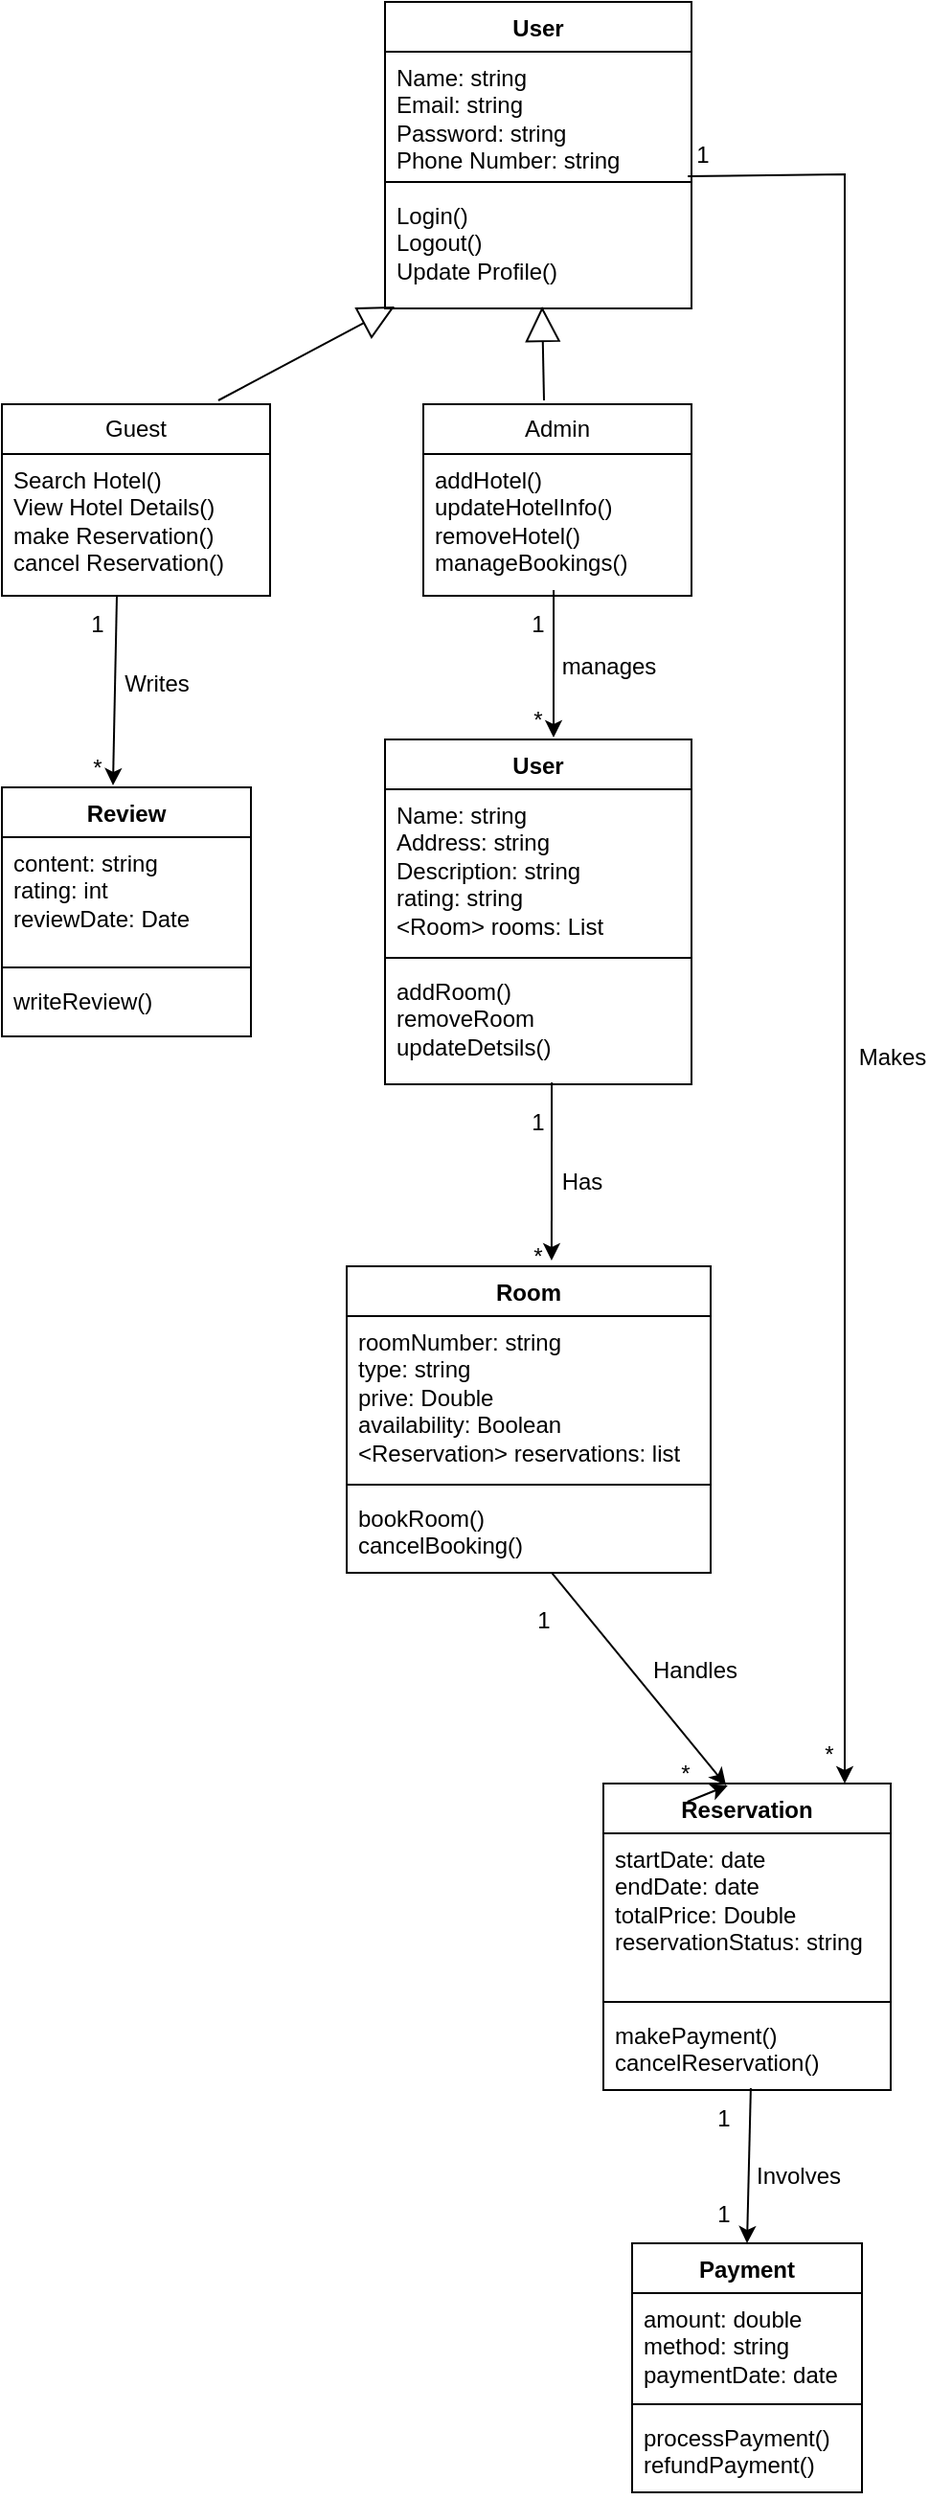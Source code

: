 <mxfile version="24.7.17">
  <diagram name="Page-1" id="dLTZDevieNo6xDAtqwWU">
    <mxGraphModel dx="228" dy="727" grid="1" gridSize="10" guides="1" tooltips="1" connect="1" arrows="1" fold="1" page="1" pageScale="1" pageWidth="827" pageHeight="1169" math="0" shadow="0">
      <root>
        <mxCell id="0" />
        <mxCell id="1" parent="0" />
        <mxCell id="u2v2uXFunYYJP0dPFG6D-1" value="User" style="swimlane;fontStyle=1;align=center;verticalAlign=top;childLayout=stackLayout;horizontal=1;startSize=26;horizontalStack=0;resizeParent=1;resizeParentMax=0;resizeLast=0;collapsible=1;marginBottom=0;whiteSpace=wrap;html=1;" vertex="1" parent="1">
          <mxGeometry x="300" y="110" width="160" height="160" as="geometry">
            <mxRectangle x="300" y="110" width="70" height="30" as="alternateBounds" />
          </mxGeometry>
        </mxCell>
        <mxCell id="u2v2uXFunYYJP0dPFG6D-2" value="Name: string&lt;div&gt;Email: string&lt;/div&gt;&lt;div&gt;Password: string&lt;/div&gt;&lt;div&gt;Phone Number: string&lt;/div&gt;" style="text;strokeColor=none;fillColor=none;align=left;verticalAlign=top;spacingLeft=4;spacingRight=4;overflow=hidden;rotatable=0;points=[[0,0.5],[1,0.5]];portConstraint=eastwest;whiteSpace=wrap;html=1;" vertex="1" parent="u2v2uXFunYYJP0dPFG6D-1">
          <mxGeometry y="26" width="160" height="64" as="geometry" />
        </mxCell>
        <mxCell id="u2v2uXFunYYJP0dPFG6D-3" value="" style="line;strokeWidth=1;fillColor=none;align=left;verticalAlign=middle;spacingTop=-1;spacingLeft=3;spacingRight=3;rotatable=0;labelPosition=right;points=[];portConstraint=eastwest;strokeColor=inherit;" vertex="1" parent="u2v2uXFunYYJP0dPFG6D-1">
          <mxGeometry y="90" width="160" height="8" as="geometry" />
        </mxCell>
        <mxCell id="u2v2uXFunYYJP0dPFG6D-4" value="Login()&lt;div&gt;Logout()&lt;/div&gt;&lt;div&gt;Update Profile()&lt;/div&gt;" style="text;strokeColor=none;fillColor=none;align=left;verticalAlign=top;spacingLeft=4;spacingRight=4;overflow=hidden;rotatable=0;points=[[0,0.5],[1,0.5]];portConstraint=eastwest;whiteSpace=wrap;html=1;" vertex="1" parent="u2v2uXFunYYJP0dPFG6D-1">
          <mxGeometry y="98" width="160" height="62" as="geometry" />
        </mxCell>
        <mxCell id="u2v2uXFunYYJP0dPFG6D-13" value="Guest" style="swimlane;fontStyle=0;childLayout=stackLayout;horizontal=1;startSize=26;fillColor=none;horizontalStack=0;resizeParent=1;resizeParentMax=0;resizeLast=0;collapsible=1;marginBottom=0;whiteSpace=wrap;html=1;" vertex="1" parent="1">
          <mxGeometry x="100" y="320" width="140" height="100" as="geometry" />
        </mxCell>
        <mxCell id="u2v2uXFunYYJP0dPFG6D-14" value="Search Hotel()&lt;div&gt;View Hotel Details()&lt;/div&gt;&lt;div&gt;make Reservation()&lt;/div&gt;&lt;div&gt;cancel Reservation()&lt;/div&gt;" style="text;strokeColor=none;fillColor=none;align=left;verticalAlign=top;spacingLeft=4;spacingRight=4;overflow=hidden;rotatable=0;points=[[0,0.5],[1,0.5]];portConstraint=eastwest;whiteSpace=wrap;html=1;" vertex="1" parent="u2v2uXFunYYJP0dPFG6D-13">
          <mxGeometry y="26" width="140" height="74" as="geometry" />
        </mxCell>
        <mxCell id="u2v2uXFunYYJP0dPFG6D-17" value="Admin" style="swimlane;fontStyle=0;childLayout=stackLayout;horizontal=1;startSize=26;fillColor=none;horizontalStack=0;resizeParent=1;resizeParentMax=0;resizeLast=0;collapsible=1;marginBottom=0;whiteSpace=wrap;html=1;" vertex="1" parent="1">
          <mxGeometry x="320" y="320" width="140" height="100" as="geometry" />
        </mxCell>
        <mxCell id="u2v2uXFunYYJP0dPFG6D-18" value="addHotel()&lt;div&gt;updateHotelInfo()&lt;/div&gt;&lt;div&gt;removeHotel()&lt;/div&gt;&lt;div&gt;manageBookings()&lt;/div&gt;" style="text;strokeColor=none;fillColor=none;align=left;verticalAlign=top;spacingLeft=4;spacingRight=4;overflow=hidden;rotatable=0;points=[[0,0.5],[1,0.5]];portConstraint=eastwest;whiteSpace=wrap;html=1;" vertex="1" parent="u2v2uXFunYYJP0dPFG6D-17">
          <mxGeometry y="26" width="140" height="74" as="geometry" />
        </mxCell>
        <mxCell id="u2v2uXFunYYJP0dPFG6D-23" value="" style="endArrow=classic;html=1;rounded=0;entryX=0.446;entryY=-0.008;entryDx=0;entryDy=0;entryPerimeter=0;" edge="1" parent="1" target="u2v2uXFunYYJP0dPFG6D-33">
          <mxGeometry width="50" height="50" relative="1" as="geometry">
            <mxPoint x="160" y="420" as="sourcePoint" />
            <mxPoint x="285.06" y="499.998" as="targetPoint" />
            <Array as="points" />
          </mxGeometry>
        </mxCell>
        <mxCell id="u2v2uXFunYYJP0dPFG6D-24" value="User" style="swimlane;fontStyle=1;align=center;verticalAlign=top;childLayout=stackLayout;horizontal=1;startSize=26;horizontalStack=0;resizeParent=1;resizeParentMax=0;resizeLast=0;collapsible=1;marginBottom=0;whiteSpace=wrap;html=1;" vertex="1" parent="1">
          <mxGeometry x="300" y="495" width="160" height="180" as="geometry">
            <mxRectangle x="300" y="110" width="70" height="30" as="alternateBounds" />
          </mxGeometry>
        </mxCell>
        <mxCell id="u2v2uXFunYYJP0dPFG6D-25" value="Name: string&lt;div&gt;Address: string&lt;/div&gt;&lt;div&gt;Description: string&lt;/div&gt;&lt;div&gt;rating: string&lt;/div&gt;&lt;div&gt;&amp;lt;Room&amp;gt; rooms: List&lt;/div&gt;" style="text;strokeColor=none;fillColor=none;align=left;verticalAlign=top;spacingLeft=4;spacingRight=4;overflow=hidden;rotatable=0;points=[[0,0.5],[1,0.5]];portConstraint=eastwest;whiteSpace=wrap;html=1;" vertex="1" parent="u2v2uXFunYYJP0dPFG6D-24">
          <mxGeometry y="26" width="160" height="84" as="geometry" />
        </mxCell>
        <mxCell id="u2v2uXFunYYJP0dPFG6D-26" value="" style="line;strokeWidth=1;fillColor=none;align=left;verticalAlign=middle;spacingTop=-1;spacingLeft=3;spacingRight=3;rotatable=0;labelPosition=right;points=[];portConstraint=eastwest;strokeColor=inherit;" vertex="1" parent="u2v2uXFunYYJP0dPFG6D-24">
          <mxGeometry y="110" width="160" height="8" as="geometry" />
        </mxCell>
        <mxCell id="u2v2uXFunYYJP0dPFG6D-27" value="addRoom()&lt;div&gt;removeRoom&lt;/div&gt;&lt;div&gt;updateDetsils()&lt;/div&gt;" style="text;strokeColor=none;fillColor=none;align=left;verticalAlign=top;spacingLeft=4;spacingRight=4;overflow=hidden;rotatable=0;points=[[0,0.5],[1,0.5]];portConstraint=eastwest;whiteSpace=wrap;html=1;" vertex="1" parent="u2v2uXFunYYJP0dPFG6D-24">
          <mxGeometry y="118" width="160" height="62" as="geometry" />
        </mxCell>
        <mxCell id="u2v2uXFunYYJP0dPFG6D-33" value="Review" style="swimlane;fontStyle=1;align=center;verticalAlign=top;childLayout=stackLayout;horizontal=1;startSize=26;horizontalStack=0;resizeParent=1;resizeParentMax=0;resizeLast=0;collapsible=1;marginBottom=0;whiteSpace=wrap;html=1;" vertex="1" parent="1">
          <mxGeometry x="100" y="520" width="130" height="130" as="geometry">
            <mxRectangle x="300" y="110" width="70" height="30" as="alternateBounds" />
          </mxGeometry>
        </mxCell>
        <mxCell id="u2v2uXFunYYJP0dPFG6D-34" value="content: string&lt;div&gt;rating: int&lt;/div&gt;&lt;div&gt;reviewDate: Date&lt;/div&gt;" style="text;strokeColor=none;fillColor=none;align=left;verticalAlign=top;spacingLeft=4;spacingRight=4;overflow=hidden;rotatable=0;points=[[0,0.5],[1,0.5]];portConstraint=eastwest;whiteSpace=wrap;html=1;" vertex="1" parent="u2v2uXFunYYJP0dPFG6D-33">
          <mxGeometry y="26" width="130" height="64" as="geometry" />
        </mxCell>
        <mxCell id="u2v2uXFunYYJP0dPFG6D-35" value="" style="line;strokeWidth=1;fillColor=none;align=left;verticalAlign=middle;spacingTop=-1;spacingLeft=3;spacingRight=3;rotatable=0;labelPosition=right;points=[];portConstraint=eastwest;strokeColor=inherit;" vertex="1" parent="u2v2uXFunYYJP0dPFG6D-33">
          <mxGeometry y="90" width="130" height="8" as="geometry" />
        </mxCell>
        <mxCell id="u2v2uXFunYYJP0dPFG6D-36" value="writeReview()" style="text;strokeColor=none;fillColor=none;align=left;verticalAlign=top;spacingLeft=4;spacingRight=4;overflow=hidden;rotatable=0;points=[[0,0.5],[1,0.5]];portConstraint=eastwest;whiteSpace=wrap;html=1;" vertex="1" parent="u2v2uXFunYYJP0dPFG6D-33">
          <mxGeometry y="98" width="130" height="32" as="geometry" />
        </mxCell>
        <mxCell id="u2v2uXFunYYJP0dPFG6D-37" value="" style="endArrow=block;endSize=16;endFill=0;html=1;rounded=0;entryX=0.031;entryY=0.984;entryDx=0;entryDy=0;exitX=0.807;exitY=-0.02;exitDx=0;exitDy=0;exitPerimeter=0;entryPerimeter=0;" edge="1" parent="1" source="u2v2uXFunYYJP0dPFG6D-13" target="u2v2uXFunYYJP0dPFG6D-4">
          <mxGeometry width="160" relative="1" as="geometry">
            <mxPoint x="150" y="280" as="sourcePoint" />
            <mxPoint x="310" y="280" as="targetPoint" />
          </mxGeometry>
        </mxCell>
        <mxCell id="u2v2uXFunYYJP0dPFG6D-38" value="" style="endArrow=block;endSize=16;endFill=0;html=1;rounded=0;entryX=0.031;entryY=0.984;entryDx=0;entryDy=0;exitX=0.45;exitY=-0.02;exitDx=0;exitDy=0;entryPerimeter=0;exitPerimeter=0;" edge="1" parent="1" source="u2v2uXFunYYJP0dPFG6D-17">
          <mxGeometry width="160" relative="1" as="geometry">
            <mxPoint x="290.02" y="318" as="sourcePoint" />
            <mxPoint x="382.02" y="269" as="targetPoint" />
          </mxGeometry>
        </mxCell>
        <mxCell id="u2v2uXFunYYJP0dPFG6D-40" value="" style="endArrow=classic;html=1;rounded=0;exitX=0.486;exitY=0.959;exitDx=0;exitDy=0;exitPerimeter=0;" edge="1" parent="1" source="u2v2uXFunYYJP0dPFG6D-18">
          <mxGeometry width="50" height="50" relative="1" as="geometry">
            <mxPoint x="395.52" y="420" as="sourcePoint" />
            <mxPoint x="388" y="494" as="targetPoint" />
            <Array as="points" />
          </mxGeometry>
        </mxCell>
        <mxCell id="u2v2uXFunYYJP0dPFG6D-41" value="Room" style="swimlane;fontStyle=1;align=center;verticalAlign=top;childLayout=stackLayout;horizontal=1;startSize=26;horizontalStack=0;resizeParent=1;resizeParentMax=0;resizeLast=0;collapsible=1;marginBottom=0;whiteSpace=wrap;html=1;" vertex="1" parent="1">
          <mxGeometry x="280" y="770" width="190" height="160" as="geometry">
            <mxRectangle x="300" y="110" width="70" height="30" as="alternateBounds" />
          </mxGeometry>
        </mxCell>
        <mxCell id="u2v2uXFunYYJP0dPFG6D-42" value="roomNumber: string&lt;div&gt;type: string&lt;/div&gt;&lt;div&gt;prive: Double&lt;/div&gt;&lt;div&gt;availability: Boolean&lt;/div&gt;&lt;div&gt;&amp;lt;Reservation&amp;gt; reservations: list&lt;/div&gt;" style="text;strokeColor=none;fillColor=none;align=left;verticalAlign=top;spacingLeft=4;spacingRight=4;overflow=hidden;rotatable=0;points=[[0,0.5],[1,0.5]];portConstraint=eastwest;whiteSpace=wrap;html=1;" vertex="1" parent="u2v2uXFunYYJP0dPFG6D-41">
          <mxGeometry y="26" width="190" height="84" as="geometry" />
        </mxCell>
        <mxCell id="u2v2uXFunYYJP0dPFG6D-43" value="" style="line;strokeWidth=1;fillColor=none;align=left;verticalAlign=middle;spacingTop=-1;spacingLeft=3;spacingRight=3;rotatable=0;labelPosition=right;points=[];portConstraint=eastwest;strokeColor=inherit;" vertex="1" parent="u2v2uXFunYYJP0dPFG6D-41">
          <mxGeometry y="110" width="190" height="8" as="geometry" />
        </mxCell>
        <mxCell id="u2v2uXFunYYJP0dPFG6D-44" value="bookRoom()&lt;div&gt;cancelBooking()&lt;/div&gt;" style="text;strokeColor=none;fillColor=none;align=left;verticalAlign=top;spacingLeft=4;spacingRight=4;overflow=hidden;rotatable=0;points=[[0,0.5],[1,0.5]];portConstraint=eastwest;whiteSpace=wrap;html=1;" vertex="1" parent="u2v2uXFunYYJP0dPFG6D-41">
          <mxGeometry y="118" width="190" height="42" as="geometry" />
        </mxCell>
        <mxCell id="u2v2uXFunYYJP0dPFG6D-46" value="" style="endArrow=classic;html=1;rounded=0;exitX=0.544;exitY=0.984;exitDx=0;exitDy=0;exitPerimeter=0;entryX=0.563;entryY=-0.019;entryDx=0;entryDy=0;entryPerimeter=0;" edge="1" parent="1" source="u2v2uXFunYYJP0dPFG6D-27" target="u2v2uXFunYYJP0dPFG6D-41">
          <mxGeometry width="50" height="50" relative="1" as="geometry">
            <mxPoint x="388" y="680.03" as="sourcePoint" />
            <mxPoint x="388" y="757.03" as="targetPoint" />
            <Array as="points" />
          </mxGeometry>
        </mxCell>
        <mxCell id="u2v2uXFunYYJP0dPFG6D-47" value="Reservation" style="swimlane;fontStyle=1;align=center;verticalAlign=top;childLayout=stackLayout;horizontal=1;startSize=26;horizontalStack=0;resizeParent=1;resizeParentMax=0;resizeLast=0;collapsible=1;marginBottom=0;whiteSpace=wrap;html=1;" vertex="1" parent="1">
          <mxGeometry x="414" y="1040" width="150" height="160" as="geometry">
            <mxRectangle x="300" y="110" width="70" height="30" as="alternateBounds" />
          </mxGeometry>
        </mxCell>
        <mxCell id="u2v2uXFunYYJP0dPFG6D-48" value="startDate: date&lt;div&gt;endDate: date&lt;/div&gt;&lt;div&gt;totalPrice: Double&lt;/div&gt;&lt;div&gt;reservationStatus: string&lt;/div&gt;" style="text;strokeColor=none;fillColor=none;align=left;verticalAlign=top;spacingLeft=4;spacingRight=4;overflow=hidden;rotatable=0;points=[[0,0.5],[1,0.5]];portConstraint=eastwest;whiteSpace=wrap;html=1;" vertex="1" parent="u2v2uXFunYYJP0dPFG6D-47">
          <mxGeometry y="26" width="150" height="84" as="geometry" />
        </mxCell>
        <mxCell id="u2v2uXFunYYJP0dPFG6D-49" value="" style="line;strokeWidth=1;fillColor=none;align=left;verticalAlign=middle;spacingTop=-1;spacingLeft=3;spacingRight=3;rotatable=0;labelPosition=right;points=[];portConstraint=eastwest;strokeColor=inherit;" vertex="1" parent="u2v2uXFunYYJP0dPFG6D-47">
          <mxGeometry y="110" width="150" height="8" as="geometry" />
        </mxCell>
        <mxCell id="u2v2uXFunYYJP0dPFG6D-50" value="makePayment()&lt;div&gt;cancelReservation()&lt;/div&gt;" style="text;strokeColor=none;fillColor=none;align=left;verticalAlign=top;spacingLeft=4;spacingRight=4;overflow=hidden;rotatable=0;points=[[0,0.5],[1,0.5]];portConstraint=eastwest;whiteSpace=wrap;html=1;" vertex="1" parent="u2v2uXFunYYJP0dPFG6D-47">
          <mxGeometry y="118" width="150" height="42" as="geometry" />
        </mxCell>
        <mxCell id="u2v2uXFunYYJP0dPFG6D-51" value="Payment" style="swimlane;fontStyle=1;align=center;verticalAlign=top;childLayout=stackLayout;horizontal=1;startSize=26;horizontalStack=0;resizeParent=1;resizeParentMax=0;resizeLast=0;collapsible=1;marginBottom=0;whiteSpace=wrap;html=1;" vertex="1" parent="1">
          <mxGeometry x="429" y="1280" width="120" height="130" as="geometry">
            <mxRectangle x="300" y="110" width="70" height="30" as="alternateBounds" />
          </mxGeometry>
        </mxCell>
        <mxCell id="u2v2uXFunYYJP0dPFG6D-52" value="amount: double&lt;div&gt;method: string&lt;/div&gt;&lt;div&gt;paymentDate: date&lt;/div&gt;" style="text;strokeColor=none;fillColor=none;align=left;verticalAlign=top;spacingLeft=4;spacingRight=4;overflow=hidden;rotatable=0;points=[[0,0.5],[1,0.5]];portConstraint=eastwest;whiteSpace=wrap;html=1;" vertex="1" parent="u2v2uXFunYYJP0dPFG6D-51">
          <mxGeometry y="26" width="120" height="54" as="geometry" />
        </mxCell>
        <mxCell id="u2v2uXFunYYJP0dPFG6D-53" value="" style="line;strokeWidth=1;fillColor=none;align=left;verticalAlign=middle;spacingTop=-1;spacingLeft=3;spacingRight=3;rotatable=0;labelPosition=right;points=[];portConstraint=eastwest;strokeColor=inherit;" vertex="1" parent="u2v2uXFunYYJP0dPFG6D-51">
          <mxGeometry y="80" width="120" height="8" as="geometry" />
        </mxCell>
        <mxCell id="u2v2uXFunYYJP0dPFG6D-54" value="processPayment()&lt;div&gt;refundPayment()&lt;/div&gt;" style="text;strokeColor=none;fillColor=none;align=left;verticalAlign=top;spacingLeft=4;spacingRight=4;overflow=hidden;rotatable=0;points=[[0,0.5],[1,0.5]];portConstraint=eastwest;whiteSpace=wrap;html=1;" vertex="1" parent="u2v2uXFunYYJP0dPFG6D-51">
          <mxGeometry y="88" width="120" height="42" as="geometry" />
        </mxCell>
        <mxCell id="u2v2uXFunYYJP0dPFG6D-55" value="" style="endArrow=classic;html=1;rounded=0;exitX=0.544;exitY=0.984;exitDx=0;exitDy=0;exitPerimeter=0;entryX=0.433;entryY=0.006;entryDx=0;entryDy=0;entryPerimeter=0;" edge="1" parent="1" source="u2v2uXFunYYJP0dPFG6D-83" target="u2v2uXFunYYJP0dPFG6D-47">
          <mxGeometry width="50" height="50" relative="1" as="geometry">
            <mxPoint x="387" y="929.99" as="sourcePoint" />
            <mxPoint x="387" y="1022.99" as="targetPoint" />
            <Array as="points" />
          </mxGeometry>
        </mxCell>
        <mxCell id="u2v2uXFunYYJP0dPFG6D-56" value="" style="endArrow=classic;html=1;rounded=0;exitX=0.513;exitY=0.976;exitDx=0;exitDy=0;exitPerimeter=0;entryX=0.5;entryY=0;entryDx=0;entryDy=0;" edge="1" parent="1" source="u2v2uXFunYYJP0dPFG6D-50" target="u2v2uXFunYYJP0dPFG6D-51">
          <mxGeometry width="50" height="50" relative="1" as="geometry">
            <mxPoint x="387" y="1130" as="sourcePoint" />
            <mxPoint x="479" y="1241.01" as="targetPoint" />
            <Array as="points" />
          </mxGeometry>
        </mxCell>
        <mxCell id="u2v2uXFunYYJP0dPFG6D-61" value="" style="endArrow=classic;html=1;rounded=0;entryX=0.84;entryY=0;entryDx=0;entryDy=0;entryPerimeter=0;exitX=0.988;exitY=0.125;exitDx=0;exitDy=0;exitPerimeter=0;" edge="1" parent="1" source="u2v2uXFunYYJP0dPFG6D-3" target="u2v2uXFunYYJP0dPFG6D-47">
          <mxGeometry width="50" height="50" relative="1" as="geometry">
            <mxPoint x="530" y="200" as="sourcePoint" />
            <mxPoint x="530" y="650" as="targetPoint" />
            <Array as="points">
              <mxPoint x="540" y="200" />
            </Array>
          </mxGeometry>
        </mxCell>
        <mxCell id="u2v2uXFunYYJP0dPFG6D-62" value="Makes" style="text;html=1;align=center;verticalAlign=middle;whiteSpace=wrap;rounded=0;" vertex="1" parent="1">
          <mxGeometry x="535" y="646" width="60" height="30" as="geometry" />
        </mxCell>
        <mxCell id="u2v2uXFunYYJP0dPFG6D-63" value="Involves" style="text;html=1;align=center;verticalAlign=middle;whiteSpace=wrap;rounded=0;" vertex="1" parent="1">
          <mxGeometry x="456" y="1230" width="120" height="30" as="geometry" />
        </mxCell>
        <mxCell id="u2v2uXFunYYJP0dPFG6D-64" value="Handles" style="text;html=1;align=center;verticalAlign=middle;whiteSpace=wrap;rounded=0;" vertex="1" parent="1">
          <mxGeometry x="402" y="966" width="120" height="30" as="geometry" />
        </mxCell>
        <mxCell id="u2v2uXFunYYJP0dPFG6D-68" value="Has" style="text;html=1;align=center;verticalAlign=middle;whiteSpace=wrap;rounded=0;" vertex="1" parent="1">
          <mxGeometry x="373" y="711" width="60" height="30" as="geometry" />
        </mxCell>
        <mxCell id="u2v2uXFunYYJP0dPFG6D-69" value="manages" style="text;html=1;align=center;verticalAlign=middle;whiteSpace=wrap;rounded=0;" vertex="1" parent="1">
          <mxGeometry x="387" y="442" width="60" height="30" as="geometry" />
        </mxCell>
        <mxCell id="u2v2uXFunYYJP0dPFG6D-70" value="Writes" style="text;html=1;align=center;verticalAlign=middle;whiteSpace=wrap;rounded=0;" vertex="1" parent="1">
          <mxGeometry x="151" y="451" width="60" height="30" as="geometry" />
        </mxCell>
        <mxCell id="u2v2uXFunYYJP0dPFG6D-71" value="1" style="text;html=1;align=center;verticalAlign=middle;whiteSpace=wrap;rounded=0;" vertex="1" parent="1">
          <mxGeometry x="140" y="420" width="20" height="30" as="geometry" />
        </mxCell>
        <mxCell id="u2v2uXFunYYJP0dPFG6D-74" value="*" style="text;html=1;align=center;verticalAlign=middle;whiteSpace=wrap;rounded=0;" vertex="1" parent="1">
          <mxGeometry x="140" y="495" width="20" height="30" as="geometry" />
        </mxCell>
        <mxCell id="u2v2uXFunYYJP0dPFG6D-75" value="1" style="text;html=1;align=center;verticalAlign=middle;whiteSpace=wrap;rounded=0;" vertex="1" parent="1">
          <mxGeometry x="370" y="420" width="20" height="30" as="geometry" />
        </mxCell>
        <mxCell id="u2v2uXFunYYJP0dPFG6D-76" value="*" style="text;html=1;align=center;verticalAlign=middle;whiteSpace=wrap;rounded=0;" vertex="1" parent="1">
          <mxGeometry x="370" y="470" width="20" height="30" as="geometry" />
        </mxCell>
        <mxCell id="u2v2uXFunYYJP0dPFG6D-77" value="*" style="text;html=1;align=center;verticalAlign=middle;whiteSpace=wrap;rounded=0;" vertex="1" parent="1">
          <mxGeometry x="370" y="750" width="20" height="30" as="geometry" />
        </mxCell>
        <mxCell id="u2v2uXFunYYJP0dPFG6D-78" value="1" style="text;html=1;align=center;verticalAlign=middle;whiteSpace=wrap;rounded=0;" vertex="1" parent="1">
          <mxGeometry x="370" y="680" width="20" height="30" as="geometry" />
        </mxCell>
        <mxCell id="u2v2uXFunYYJP0dPFG6D-80" value="1" style="text;html=1;align=center;verticalAlign=middle;whiteSpace=wrap;rounded=0;" vertex="1" parent="1">
          <mxGeometry x="456" y="175" width="20" height="30" as="geometry" />
        </mxCell>
        <mxCell id="u2v2uXFunYYJP0dPFG6D-81" value="*" style="text;html=1;align=center;verticalAlign=middle;whiteSpace=wrap;rounded=0;" vertex="1" parent="1">
          <mxGeometry x="522" y="1010" width="20" height="30" as="geometry" />
        </mxCell>
        <mxCell id="u2v2uXFunYYJP0dPFG6D-82" value="1" style="text;html=1;align=center;verticalAlign=middle;whiteSpace=wrap;rounded=0;" vertex="1" parent="1">
          <mxGeometry x="373" y="940" width="20" height="30" as="geometry" />
        </mxCell>
        <mxCell id="u2v2uXFunYYJP0dPFG6D-84" value="" style="endArrow=classic;html=1;rounded=0;exitX=0.544;exitY=0.984;exitDx=0;exitDy=0;exitPerimeter=0;entryX=0.427;entryY=0.006;entryDx=0;entryDy=0;entryPerimeter=0;" edge="1" parent="1" target="u2v2uXFunYYJP0dPFG6D-47">
          <mxGeometry width="50" height="50" relative="1" as="geometry">
            <mxPoint x="387" y="929.99" as="sourcePoint" />
            <mxPoint x="490" y="1000" as="targetPoint" />
            <Array as="points" />
          </mxGeometry>
        </mxCell>
        <mxCell id="u2v2uXFunYYJP0dPFG6D-83" value="*" style="text;html=1;align=center;verticalAlign=middle;whiteSpace=wrap;rounded=0;" vertex="1" parent="1">
          <mxGeometry x="447" y="1020" width="20" height="30" as="geometry" />
        </mxCell>
        <mxCell id="u2v2uXFunYYJP0dPFG6D-85" value="1" style="text;html=1;align=center;verticalAlign=middle;whiteSpace=wrap;rounded=0;" vertex="1" parent="1">
          <mxGeometry x="467" y="1200" width="20" height="30" as="geometry" />
        </mxCell>
        <mxCell id="u2v2uXFunYYJP0dPFG6D-86" value="1" style="text;html=1;align=center;verticalAlign=middle;whiteSpace=wrap;rounded=0;" vertex="1" parent="1">
          <mxGeometry x="467" y="1250" width="20" height="30" as="geometry" />
        </mxCell>
      </root>
    </mxGraphModel>
  </diagram>
</mxfile>
